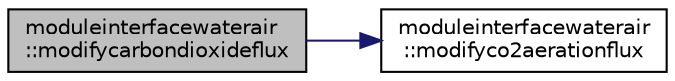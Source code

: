digraph "moduleinterfacewaterair::modifycarbondioxideflux"
{
 // LATEX_PDF_SIZE
  edge [fontname="Helvetica",fontsize="10",labelfontname="Helvetica",labelfontsize="10"];
  node [fontname="Helvetica",fontsize="10",shape=record];
  rankdir="LR";
  Node1 [label="moduleinterfacewaterair\l::modifycarbondioxideflux",height=0.2,width=0.4,color="black", fillcolor="grey75", style="filled", fontcolor="black",tooltip=" "];
  Node1 -> Node2 [color="midnightblue",fontsize="10",style="solid",fontname="Helvetica"];
  Node2 [label="moduleinterfacewaterair\l::modifyco2aerationflux",height=0.2,width=0.4,color="black", fillcolor="white", style="filled",URL="$namespacemoduleinterfacewaterair.html#ad16fde1df2013d74710f42901a89754e",tooltip=" "];
}

